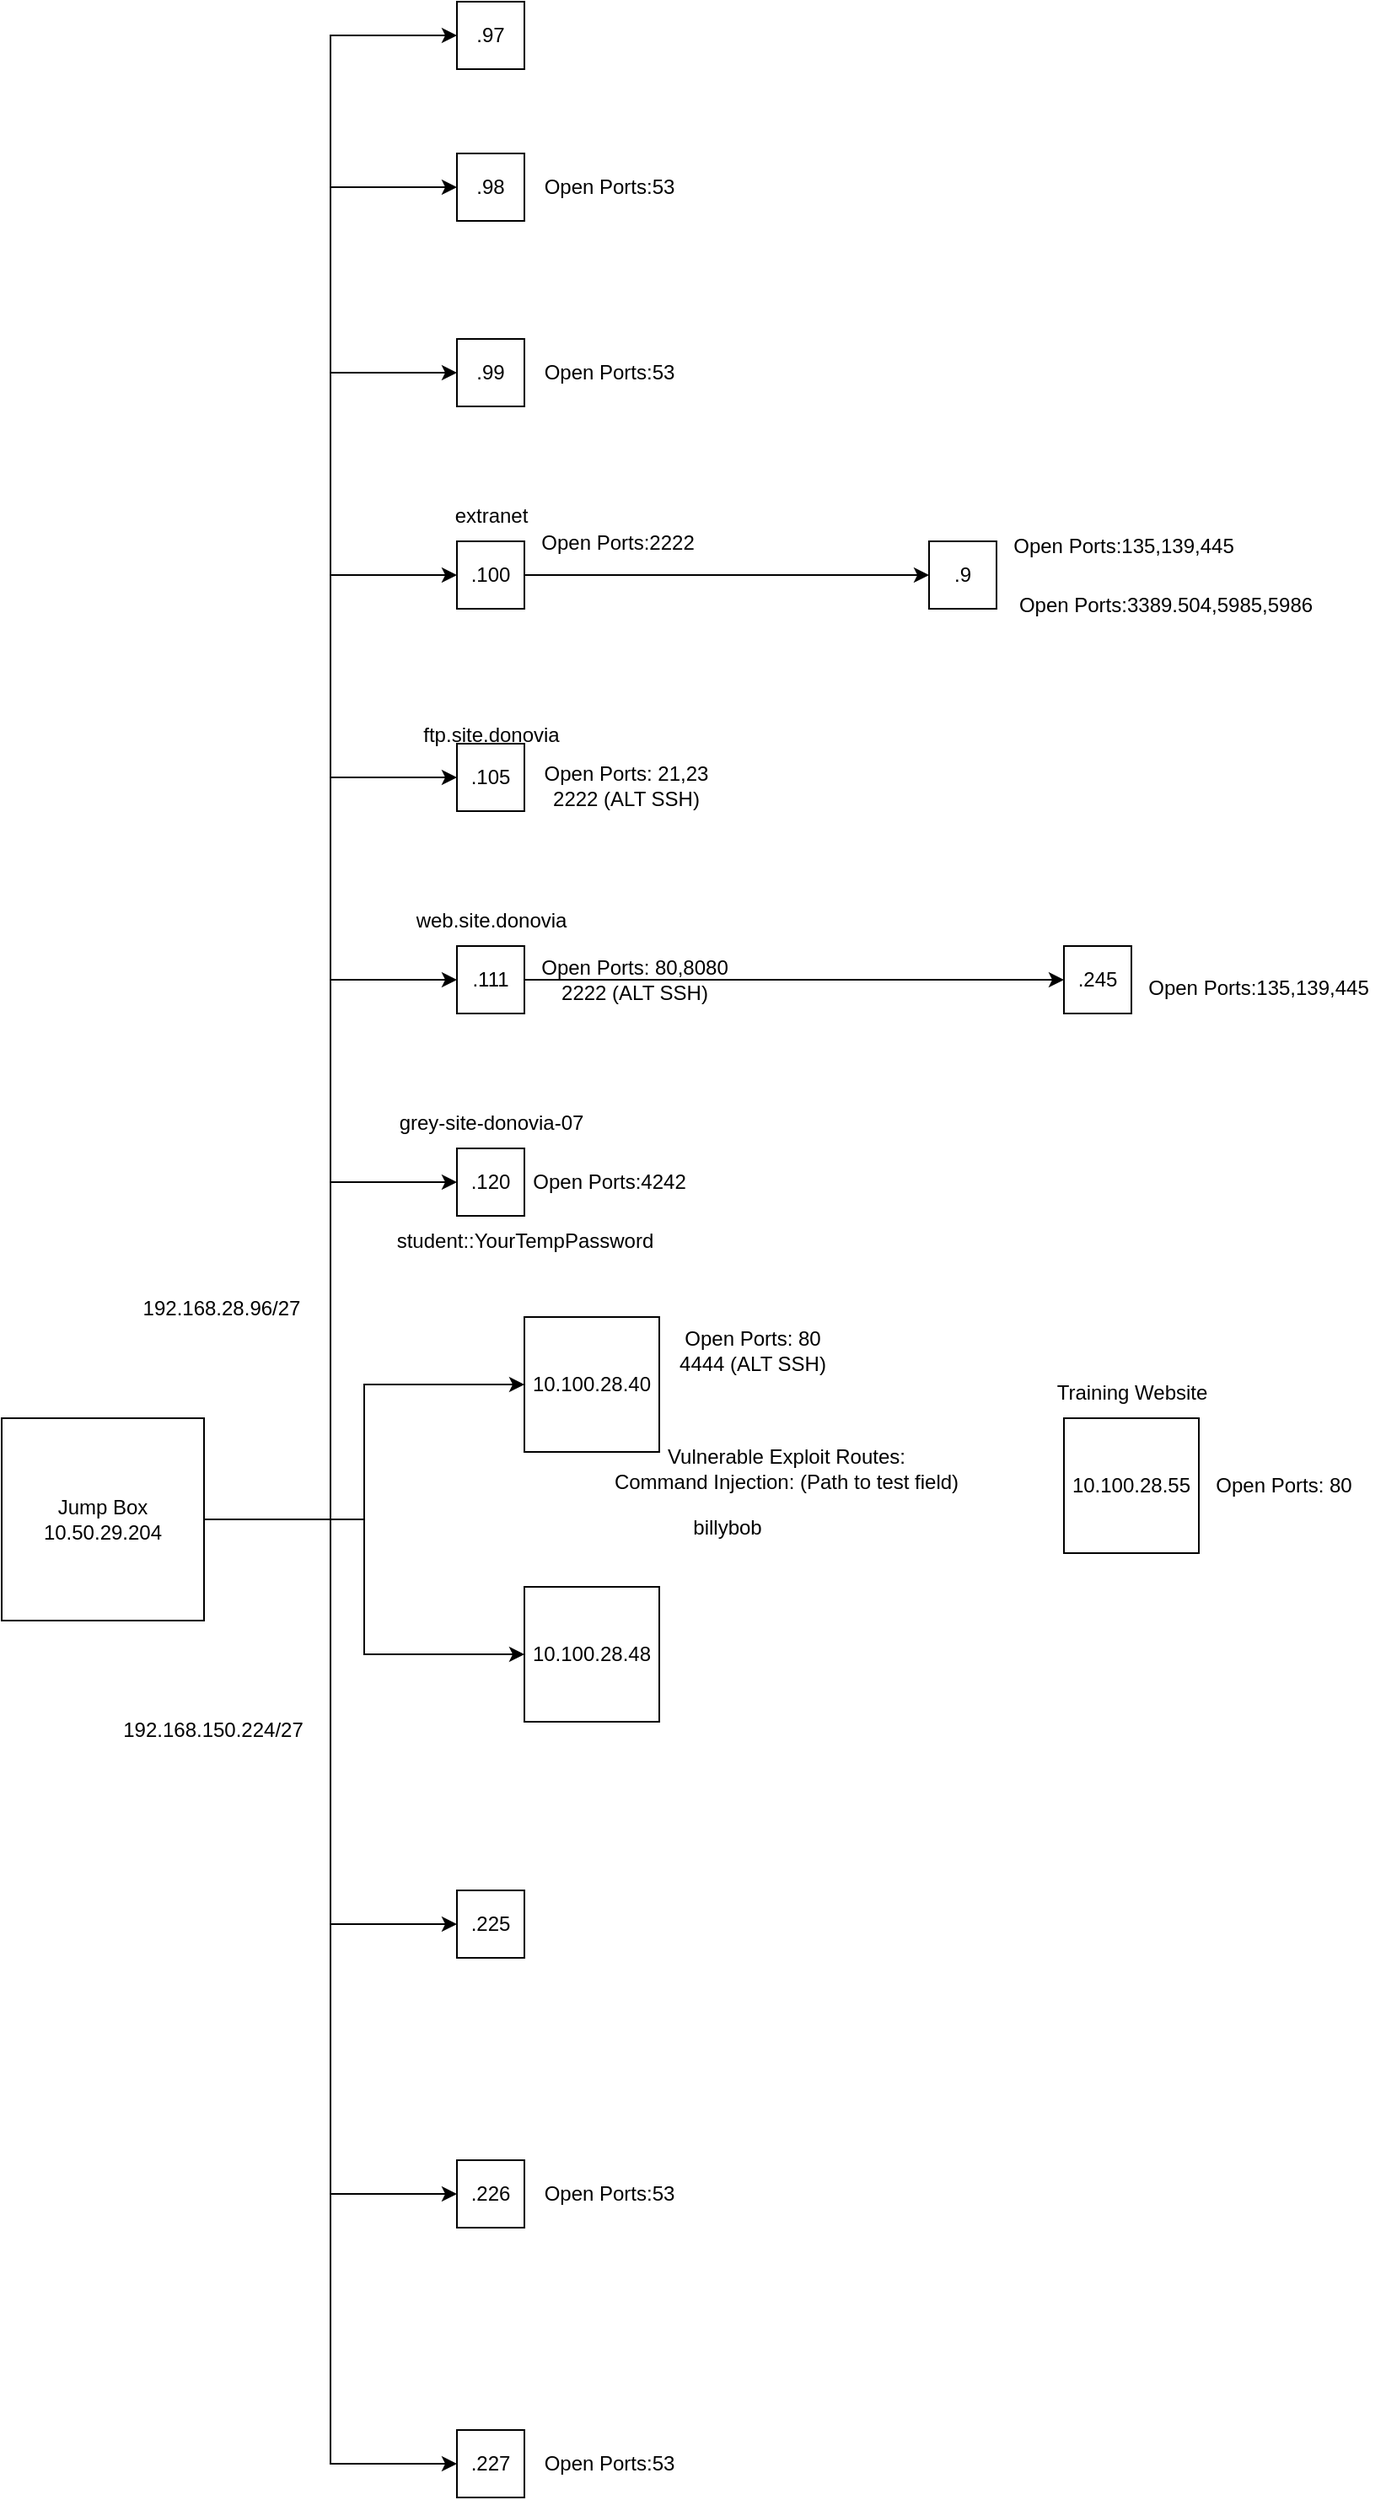 <mxfile version="20.8.9" type="github">
  <diagram name="Page-1" id="PPI7aoxtq6jr2701zAh0">
    <mxGraphModel dx="917" dy="1199" grid="1" gridSize="10" guides="1" tooltips="1" connect="1" arrows="1" fold="1" page="0" pageScale="1" pageWidth="850" pageHeight="1100" math="0" shadow="0">
      <root>
        <mxCell id="0" />
        <mxCell id="1" parent="0" />
        <mxCell id="hsKAHakp5D6jIXOr1AbQ-16" style="edgeStyle=orthogonalEdgeStyle;rounded=0;orthogonalLoop=1;jettySize=auto;html=1;entryX=0;entryY=0.5;entryDx=0;entryDy=0;" parent="1" source="hsKAHakp5D6jIXOr1AbQ-1" target="hsKAHakp5D6jIXOr1AbQ-5" edge="1">
          <mxGeometry relative="1" as="geometry" />
        </mxCell>
        <mxCell id="hsKAHakp5D6jIXOr1AbQ-17" style="edgeStyle=orthogonalEdgeStyle;rounded=0;orthogonalLoop=1;jettySize=auto;html=1;entryX=0;entryY=0.5;entryDx=0;entryDy=0;" parent="1" source="hsKAHakp5D6jIXOr1AbQ-1" target="hsKAHakp5D6jIXOr1AbQ-8" edge="1">
          <mxGeometry relative="1" as="geometry" />
        </mxCell>
        <mxCell id="hsKAHakp5D6jIXOr1AbQ-18" style="edgeStyle=orthogonalEdgeStyle;rounded=0;orthogonalLoop=1;jettySize=auto;html=1;entryX=0;entryY=0.5;entryDx=0;entryDy=0;" parent="1" source="hsKAHakp5D6jIXOr1AbQ-1" target="hsKAHakp5D6jIXOr1AbQ-9" edge="1">
          <mxGeometry relative="1" as="geometry" />
        </mxCell>
        <mxCell id="hsKAHakp5D6jIXOr1AbQ-19" style="edgeStyle=orthogonalEdgeStyle;rounded=0;orthogonalLoop=1;jettySize=auto;html=1;entryX=0;entryY=0.5;entryDx=0;entryDy=0;" parent="1" source="hsKAHakp5D6jIXOr1AbQ-1" target="hsKAHakp5D6jIXOr1AbQ-11" edge="1">
          <mxGeometry relative="1" as="geometry" />
        </mxCell>
        <mxCell id="hsKAHakp5D6jIXOr1AbQ-20" style="edgeStyle=orthogonalEdgeStyle;rounded=0;orthogonalLoop=1;jettySize=auto;html=1;entryX=0;entryY=0.5;entryDx=0;entryDy=0;" parent="1" source="hsKAHakp5D6jIXOr1AbQ-1" target="hsKAHakp5D6jIXOr1AbQ-10" edge="1">
          <mxGeometry relative="1" as="geometry" />
        </mxCell>
        <mxCell id="hsKAHakp5D6jIXOr1AbQ-21" style="edgeStyle=orthogonalEdgeStyle;rounded=0;orthogonalLoop=1;jettySize=auto;html=1;entryX=0;entryY=0.5;entryDx=0;entryDy=0;" parent="1" source="hsKAHakp5D6jIXOr1AbQ-1" target="hsKAHakp5D6jIXOr1AbQ-7" edge="1">
          <mxGeometry relative="1" as="geometry" />
        </mxCell>
        <mxCell id="hsKAHakp5D6jIXOr1AbQ-22" style="edgeStyle=orthogonalEdgeStyle;rounded=0;orthogonalLoop=1;jettySize=auto;html=1;entryX=0;entryY=0.5;entryDx=0;entryDy=0;" parent="1" source="hsKAHakp5D6jIXOr1AbQ-1" target="hsKAHakp5D6jIXOr1AbQ-6" edge="1">
          <mxGeometry relative="1" as="geometry" />
        </mxCell>
        <mxCell id="hsKAHakp5D6jIXOr1AbQ-29" style="edgeStyle=orthogonalEdgeStyle;rounded=0;orthogonalLoop=1;jettySize=auto;html=1;entryX=0;entryY=0.5;entryDx=0;entryDy=0;" parent="1" source="hsKAHakp5D6jIXOr1AbQ-1" target="hsKAHakp5D6jIXOr1AbQ-26" edge="1">
          <mxGeometry relative="1" as="geometry" />
        </mxCell>
        <mxCell id="hsKAHakp5D6jIXOr1AbQ-30" style="edgeStyle=orthogonalEdgeStyle;rounded=0;orthogonalLoop=1;jettySize=auto;html=1;entryX=0;entryY=0.5;entryDx=0;entryDy=0;" parent="1" source="hsKAHakp5D6jIXOr1AbQ-1" target="hsKAHakp5D6jIXOr1AbQ-27" edge="1">
          <mxGeometry relative="1" as="geometry" />
        </mxCell>
        <mxCell id="hsKAHakp5D6jIXOr1AbQ-31" style="edgeStyle=orthogonalEdgeStyle;rounded=0;orthogonalLoop=1;jettySize=auto;html=1;entryX=0;entryY=0.5;entryDx=0;entryDy=0;" parent="1" source="hsKAHakp5D6jIXOr1AbQ-1" target="hsKAHakp5D6jIXOr1AbQ-28" edge="1">
          <mxGeometry relative="1" as="geometry" />
        </mxCell>
        <mxCell id="hsKAHakp5D6jIXOr1AbQ-41" style="edgeStyle=orthogonalEdgeStyle;rounded=0;orthogonalLoop=1;jettySize=auto;html=1;entryX=0;entryY=0.5;entryDx=0;entryDy=0;" parent="1" source="hsKAHakp5D6jIXOr1AbQ-1" target="hsKAHakp5D6jIXOr1AbQ-40" edge="1">
          <mxGeometry relative="1" as="geometry" />
        </mxCell>
        <mxCell id="uyFyYMNDwir9Y-g0CoSN-5" style="edgeStyle=orthogonalEdgeStyle;rounded=0;orthogonalLoop=1;jettySize=auto;html=1;entryX=0;entryY=0.5;entryDx=0;entryDy=0;" edge="1" parent="1" source="hsKAHakp5D6jIXOr1AbQ-1" target="uyFyYMNDwir9Y-g0CoSN-4">
          <mxGeometry relative="1" as="geometry" />
        </mxCell>
        <mxCell id="hsKAHakp5D6jIXOr1AbQ-1" value="&lt;div&gt;Jump Box&lt;/div&gt;&lt;div&gt;10.50.29.204&lt;/div&gt;" style="whiteSpace=wrap;html=1;aspect=fixed;" parent="1" vertex="1">
          <mxGeometry x="10" y="480" width="120" height="120" as="geometry" />
        </mxCell>
        <mxCell id="hsKAHakp5D6jIXOr1AbQ-5" value=".97" style="whiteSpace=wrap;html=1;aspect=fixed;" parent="1" vertex="1">
          <mxGeometry x="280" y="-360" width="40" height="40" as="geometry" />
        </mxCell>
        <mxCell id="hsKAHakp5D6jIXOr1AbQ-6" value=".98" style="whiteSpace=wrap;html=1;aspect=fixed;" parent="1" vertex="1">
          <mxGeometry x="280" y="-270" width="40" height="40" as="geometry" />
        </mxCell>
        <mxCell id="hsKAHakp5D6jIXOr1AbQ-7" value=".99" style="whiteSpace=wrap;html=1;aspect=fixed;" parent="1" vertex="1">
          <mxGeometry x="280" y="-160" width="40" height="40" as="geometry" />
        </mxCell>
        <mxCell id="uyFyYMNDwir9Y-g0CoSN-16" style="edgeStyle=orthogonalEdgeStyle;rounded=0;orthogonalLoop=1;jettySize=auto;html=1;entryX=0;entryY=0.5;entryDx=0;entryDy=0;" edge="1" parent="1" source="hsKAHakp5D6jIXOr1AbQ-8" target="uyFyYMNDwir9Y-g0CoSN-15">
          <mxGeometry relative="1" as="geometry" />
        </mxCell>
        <mxCell id="hsKAHakp5D6jIXOr1AbQ-8" value=".100" style="whiteSpace=wrap;html=1;aspect=fixed;" parent="1" vertex="1">
          <mxGeometry x="280" y="-40" width="40" height="40" as="geometry" />
        </mxCell>
        <mxCell id="hsKAHakp5D6jIXOr1AbQ-9" value=".105" style="whiteSpace=wrap;html=1;aspect=fixed;" parent="1" vertex="1">
          <mxGeometry x="280" y="80" width="40" height="40" as="geometry" />
        </mxCell>
        <mxCell id="uyFyYMNDwir9Y-g0CoSN-19" style="edgeStyle=orthogonalEdgeStyle;rounded=0;orthogonalLoop=1;jettySize=auto;html=1;entryX=0;entryY=0.5;entryDx=0;entryDy=0;" edge="1" parent="1" source="hsKAHakp5D6jIXOr1AbQ-10" target="uyFyYMNDwir9Y-g0CoSN-6">
          <mxGeometry relative="1" as="geometry" />
        </mxCell>
        <mxCell id="hsKAHakp5D6jIXOr1AbQ-10" value=".111" style="whiteSpace=wrap;html=1;aspect=fixed;" parent="1" vertex="1">
          <mxGeometry x="280" y="200" width="40" height="40" as="geometry" />
        </mxCell>
        <mxCell id="hsKAHakp5D6jIXOr1AbQ-11" value=".120" style="whiteSpace=wrap;html=1;aspect=fixed;" parent="1" vertex="1">
          <mxGeometry x="280" y="320" width="40" height="40" as="geometry" />
        </mxCell>
        <mxCell id="hsKAHakp5D6jIXOr1AbQ-23" value="&lt;div&gt;Open Ports: 21,23&lt;/div&gt;2222 (ALT SSH)" style="text;html=1;align=center;verticalAlign=middle;resizable=0;points=[];autosize=1;strokeColor=none;fillColor=none;" parent="1" vertex="1">
          <mxGeometry x="320" y="85" width="120" height="40" as="geometry" />
        </mxCell>
        <mxCell id="hsKAHakp5D6jIXOr1AbQ-24" value="Open Ports:53" style="text;html=1;align=center;verticalAlign=middle;resizable=0;points=[];autosize=1;strokeColor=none;fillColor=none;" parent="1" vertex="1">
          <mxGeometry x="320" y="925" width="100" height="30" as="geometry" />
        </mxCell>
        <mxCell id="hsKAHakp5D6jIXOr1AbQ-26" value=".225" style="whiteSpace=wrap;html=1;aspect=fixed;" parent="1" vertex="1">
          <mxGeometry x="280" y="760" width="40" height="40" as="geometry" />
        </mxCell>
        <mxCell id="hsKAHakp5D6jIXOr1AbQ-27" value=".226" style="whiteSpace=wrap;html=1;aspect=fixed;" parent="1" vertex="1">
          <mxGeometry x="280" y="920" width="40" height="40" as="geometry" />
        </mxCell>
        <mxCell id="hsKAHakp5D6jIXOr1AbQ-28" value=".227" style="whiteSpace=wrap;html=1;aspect=fixed;" parent="1" vertex="1">
          <mxGeometry x="280" y="1080" width="40" height="40" as="geometry" />
        </mxCell>
        <mxCell id="hsKAHakp5D6jIXOr1AbQ-32" value="Open Ports:53" style="text;html=1;align=center;verticalAlign=middle;resizable=0;points=[];autosize=1;strokeColor=none;fillColor=none;" parent="1" vertex="1">
          <mxGeometry x="320" y="1085" width="100" height="30" as="geometry" />
        </mxCell>
        <mxCell id="hsKAHakp5D6jIXOr1AbQ-33" value="&lt;div&gt;Open Ports: 80,8080&lt;/div&gt;2222 (ALT SSH)" style="text;html=1;align=center;verticalAlign=middle;resizable=0;points=[];autosize=1;strokeColor=none;fillColor=none;" parent="1" vertex="1">
          <mxGeometry x="320" y="200" width="130" height="40" as="geometry" />
        </mxCell>
        <mxCell id="hsKAHakp5D6jIXOr1AbQ-34" value="192.168.150.224/27" style="text;html=1;align=center;verticalAlign=middle;resizable=0;points=[];autosize=1;strokeColor=none;fillColor=none;" parent="1" vertex="1">
          <mxGeometry x="70" y="650" width="130" height="30" as="geometry" />
        </mxCell>
        <mxCell id="hsKAHakp5D6jIXOr1AbQ-35" value="192.168.28.96/27" style="text;html=1;align=center;verticalAlign=middle;resizable=0;points=[];autosize=1;strokeColor=none;fillColor=none;" parent="1" vertex="1">
          <mxGeometry x="80" y="400" width="120" height="30" as="geometry" />
        </mxCell>
        <mxCell id="hsKAHakp5D6jIXOr1AbQ-37" value="Open Ports:53" style="text;html=1;align=center;verticalAlign=middle;resizable=0;points=[];autosize=1;strokeColor=none;fillColor=none;" parent="1" vertex="1">
          <mxGeometry x="320" y="-265" width="100" height="30" as="geometry" />
        </mxCell>
        <mxCell id="hsKAHakp5D6jIXOr1AbQ-38" value="Open Ports:53" style="text;html=1;align=center;verticalAlign=middle;resizable=0;points=[];autosize=1;strokeColor=none;fillColor=none;" parent="1" vertex="1">
          <mxGeometry x="320" y="-155" width="100" height="30" as="geometry" />
        </mxCell>
        <mxCell id="hsKAHakp5D6jIXOr1AbQ-40" value="10.100.28.40" style="whiteSpace=wrap;html=1;aspect=fixed;" parent="1" vertex="1">
          <mxGeometry x="320" y="420" width="80" height="80" as="geometry" />
        </mxCell>
        <mxCell id="hsKAHakp5D6jIXOr1AbQ-42" value="&lt;div&gt;Open Ports: 80&lt;/div&gt;4444 (ALT SSH)" style="text;html=1;align=center;verticalAlign=middle;resizable=0;points=[];autosize=1;strokeColor=none;fillColor=none;" parent="1" vertex="1">
          <mxGeometry x="400" y="420" width="110" height="40" as="geometry" />
        </mxCell>
        <mxCell id="hsKAHakp5D6jIXOr1AbQ-43" value="&lt;div&gt;Vulnerable Exploit Routes:&lt;/div&gt;&lt;div&gt;Command Injection: (Path to test field)&lt;br&gt;&lt;/div&gt;" style="text;html=1;align=center;verticalAlign=middle;resizable=0;points=[];autosize=1;strokeColor=none;fillColor=none;" parent="1" vertex="1">
          <mxGeometry x="360" y="490" width="230" height="40" as="geometry" />
        </mxCell>
        <mxCell id="hsKAHakp5D6jIXOr1AbQ-45" value="billybob" style="text;html=1;align=center;verticalAlign=middle;resizable=0;points=[];autosize=1;strokeColor=none;fillColor=none;" parent="1" vertex="1">
          <mxGeometry x="410" y="530" width="60" height="30" as="geometry" />
        </mxCell>
        <mxCell id="uyFyYMNDwir9Y-g0CoSN-1" value="10.100.28.55" style="whiteSpace=wrap;html=1;aspect=fixed;" vertex="1" parent="1">
          <mxGeometry x="640" y="480" width="80" height="80" as="geometry" />
        </mxCell>
        <mxCell id="uyFyYMNDwir9Y-g0CoSN-2" value="&lt;div&gt;Training Website&lt;/div&gt;" style="text;html=1;align=center;verticalAlign=middle;resizable=0;points=[];autosize=1;strokeColor=none;fillColor=none;" vertex="1" parent="1">
          <mxGeometry x="625" y="450" width="110" height="30" as="geometry" />
        </mxCell>
        <mxCell id="uyFyYMNDwir9Y-g0CoSN-3" value="Open Ports: 80" style="text;html=1;align=center;verticalAlign=middle;resizable=0;points=[];autosize=1;strokeColor=none;fillColor=none;" vertex="1" parent="1">
          <mxGeometry x="720" y="505" width="100" height="30" as="geometry" />
        </mxCell>
        <mxCell id="uyFyYMNDwir9Y-g0CoSN-4" value="10.100.28.48" style="whiteSpace=wrap;html=1;aspect=fixed;" vertex="1" parent="1">
          <mxGeometry x="320" y="580" width="80" height="80" as="geometry" />
        </mxCell>
        <mxCell id="uyFyYMNDwir9Y-g0CoSN-6" value=".245" style="whiteSpace=wrap;html=1;aspect=fixed;" vertex="1" parent="1">
          <mxGeometry x="640" y="200" width="40" height="40" as="geometry" />
        </mxCell>
        <mxCell id="uyFyYMNDwir9Y-g0CoSN-7" value="ftp.site.donovia" style="text;html=1;align=center;verticalAlign=middle;resizable=0;points=[];autosize=1;strokeColor=none;fillColor=none;" vertex="1" parent="1">
          <mxGeometry x="250" y="60" width="100" height="30" as="geometry" />
        </mxCell>
        <mxCell id="uyFyYMNDwir9Y-g0CoSN-8" value="web.site.donovia" style="text;html=1;align=center;verticalAlign=middle;resizable=0;points=[];autosize=1;strokeColor=none;fillColor=none;" vertex="1" parent="1">
          <mxGeometry x="245" y="170" width="110" height="30" as="geometry" />
        </mxCell>
        <mxCell id="uyFyYMNDwir9Y-g0CoSN-9" value="Open Ports:4242" style="text;html=1;align=center;verticalAlign=middle;resizable=0;points=[];autosize=1;strokeColor=none;fillColor=none;" vertex="1" parent="1">
          <mxGeometry x="315" y="325" width="110" height="30" as="geometry" />
        </mxCell>
        <mxCell id="uyFyYMNDwir9Y-g0CoSN-10" value="grey-site-donovia-07" style="text;html=1;align=center;verticalAlign=middle;resizable=0;points=[];autosize=1;strokeColor=none;fillColor=none;" vertex="1" parent="1">
          <mxGeometry x="235" y="290" width="130" height="30" as="geometry" />
        </mxCell>
        <mxCell id="uyFyYMNDwir9Y-g0CoSN-11" value="student::YourTempPassword" style="text;html=1;align=center;verticalAlign=middle;resizable=0;points=[];autosize=1;strokeColor=none;fillColor=none;" vertex="1" parent="1">
          <mxGeometry x="230" y="360" width="180" height="30" as="geometry" />
        </mxCell>
        <mxCell id="uyFyYMNDwir9Y-g0CoSN-12" value="Open Ports:135,139,445" style="text;html=1;align=center;verticalAlign=middle;resizable=0;points=[];autosize=1;strokeColor=none;fillColor=none;" vertex="1" parent="1">
          <mxGeometry x="680" y="210" width="150" height="30" as="geometry" />
        </mxCell>
        <mxCell id="uyFyYMNDwir9Y-g0CoSN-13" value="Open Ports:2222" style="text;html=1;align=center;verticalAlign=middle;resizable=0;points=[];autosize=1;strokeColor=none;fillColor=none;" vertex="1" parent="1">
          <mxGeometry x="320" y="-54.5" width="110" height="30" as="geometry" />
        </mxCell>
        <mxCell id="uyFyYMNDwir9Y-g0CoSN-14" value="extranet" style="text;html=1;align=center;verticalAlign=middle;resizable=0;points=[];autosize=1;strokeColor=none;fillColor=none;" vertex="1" parent="1">
          <mxGeometry x="265" y="-70" width="70" height="30" as="geometry" />
        </mxCell>
        <mxCell id="uyFyYMNDwir9Y-g0CoSN-15" value=".9" style="whiteSpace=wrap;html=1;aspect=fixed;" vertex="1" parent="1">
          <mxGeometry x="560" y="-40" width="40" height="40" as="geometry" />
        </mxCell>
        <mxCell id="uyFyYMNDwir9Y-g0CoSN-17" value="Open Ports:135,139,445" style="text;html=1;align=center;verticalAlign=middle;resizable=0;points=[];autosize=1;strokeColor=none;fillColor=none;" vertex="1" parent="1">
          <mxGeometry x="600" y="-52.5" width="150" height="30" as="geometry" />
        </mxCell>
        <mxCell id="uyFyYMNDwir9Y-g0CoSN-18" value="Open Ports:3389.504,5985,5986" style="text;html=1;align=center;verticalAlign=middle;resizable=0;points=[];autosize=1;strokeColor=none;fillColor=none;" vertex="1" parent="1">
          <mxGeometry x="600" y="-17.5" width="200" height="30" as="geometry" />
        </mxCell>
      </root>
    </mxGraphModel>
  </diagram>
</mxfile>
